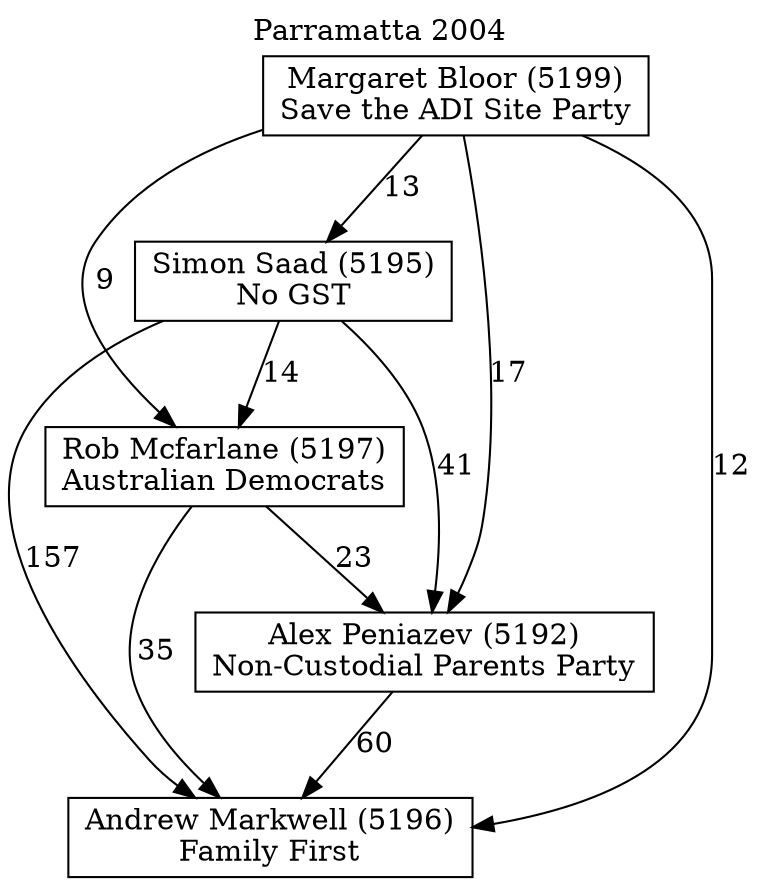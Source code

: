 // House preference flow
digraph "Andrew Markwell (5196)_Parramatta_2004" {
	graph [label="Parramatta 2004" labelloc=t mclimit=10]
	node [shape=box]
	"Andrew Markwell (5196)" [label="Andrew Markwell (5196)
Family First"]
	"Alex Peniazev (5192)" [label="Alex Peniazev (5192)
Non-Custodial Parents Party"]
	"Rob Mcfarlane (5197)" [label="Rob Mcfarlane (5197)
Australian Democrats"]
	"Simon Saad (5195)" [label="Simon Saad (5195)
No GST"]
	"Margaret Bloor (5199)" [label="Margaret Bloor (5199)
Save the ADI Site Party"]
	"Alex Peniazev (5192)" -> "Andrew Markwell (5196)" [label=60]
	"Rob Mcfarlane (5197)" -> "Alex Peniazev (5192)" [label=23]
	"Simon Saad (5195)" -> "Rob Mcfarlane (5197)" [label=14]
	"Margaret Bloor (5199)" -> "Simon Saad (5195)" [label=13]
	"Rob Mcfarlane (5197)" -> "Andrew Markwell (5196)" [label=35]
	"Simon Saad (5195)" -> "Andrew Markwell (5196)" [label=157]
	"Margaret Bloor (5199)" -> "Andrew Markwell (5196)" [label=12]
	"Margaret Bloor (5199)" -> "Rob Mcfarlane (5197)" [label=9]
	"Simon Saad (5195)" -> "Alex Peniazev (5192)" [label=41]
	"Margaret Bloor (5199)" -> "Alex Peniazev (5192)" [label=17]
}
